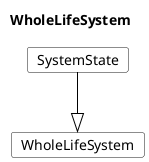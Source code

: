 @startuml
Title WholeLifeSystem 

Card WholeLifeSystem #fff [
WholeLifeSystem
]
Card SystemState #fff [
SystemState
]
SystemState --|> WholeLifeSystem  #000 
@enduml